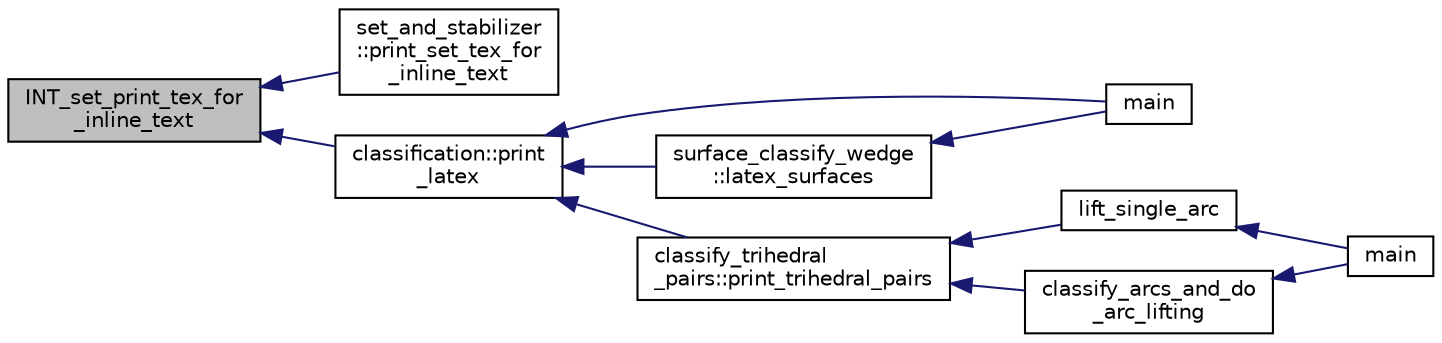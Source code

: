 digraph "INT_set_print_tex_for_inline_text"
{
  edge [fontname="Helvetica",fontsize="10",labelfontname="Helvetica",labelfontsize="10"];
  node [fontname="Helvetica",fontsize="10",shape=record];
  rankdir="LR";
  Node1738 [label="INT_set_print_tex_for\l_inline_text",height=0.2,width=0.4,color="black", fillcolor="grey75", style="filled", fontcolor="black"];
  Node1738 -> Node1739 [dir="back",color="midnightblue",fontsize="10",style="solid",fontname="Helvetica"];
  Node1739 [label="set_and_stabilizer\l::print_set_tex_for\l_inline_text",height=0.2,width=0.4,color="black", fillcolor="white", style="filled",URL="$de/df6/classset__and__stabilizer.html#abded22948be28aa60b8ef9942d7b8198"];
  Node1738 -> Node1740 [dir="back",color="midnightblue",fontsize="10",style="solid",fontname="Helvetica"];
  Node1740 [label="classification::print\l_latex",height=0.2,width=0.4,color="black", fillcolor="white", style="filled",URL="$d0/dff/classclassification.html#a593bfd98080643dfa0d3dc4893f2d7e3"];
  Node1740 -> Node1741 [dir="back",color="midnightblue",fontsize="10",style="solid",fontname="Helvetica"];
  Node1741 [label="main",height=0.2,width=0.4,color="black", fillcolor="white", style="filled",URL="$df/df8/surface__classify_8_c.html#a217dbf8b442f20279ea00b898af96f52"];
  Node1740 -> Node1742 [dir="back",color="midnightblue",fontsize="10",style="solid",fontname="Helvetica"];
  Node1742 [label="classify_trihedral\l_pairs::print_trihedral_pairs",height=0.2,width=0.4,color="black", fillcolor="white", style="filled",URL="$d1/d21/classclassify__trihedral__pairs.html#ada40f83e3f0d1bdbab15498107cb67f3"];
  Node1742 -> Node1743 [dir="back",color="midnightblue",fontsize="10",style="solid",fontname="Helvetica"];
  Node1743 [label="lift_single_arc",height=0.2,width=0.4,color="black", fillcolor="white", style="filled",URL="$d6/dc3/arc__lifting__main_8_c.html#a0bdc148f70112959722a40cf9758d54b"];
  Node1743 -> Node1744 [dir="back",color="midnightblue",fontsize="10",style="solid",fontname="Helvetica"];
  Node1744 [label="main",height=0.2,width=0.4,color="black", fillcolor="white", style="filled",URL="$d6/dc3/arc__lifting__main_8_c.html#a217dbf8b442f20279ea00b898af96f52"];
  Node1742 -> Node1745 [dir="back",color="midnightblue",fontsize="10",style="solid",fontname="Helvetica"];
  Node1745 [label="classify_arcs_and_do\l_arc_lifting",height=0.2,width=0.4,color="black", fillcolor="white", style="filled",URL="$d6/dc3/arc__lifting__main_8_c.html#afdd7be16f16b8c71e9a72fe5f6a0b59c"];
  Node1745 -> Node1744 [dir="back",color="midnightblue",fontsize="10",style="solid",fontname="Helvetica"];
  Node1740 -> Node1746 [dir="back",color="midnightblue",fontsize="10",style="solid",fontname="Helvetica"];
  Node1746 [label="surface_classify_wedge\l::latex_surfaces",height=0.2,width=0.4,color="black", fillcolor="white", style="filled",URL="$d7/d5c/classsurface__classify__wedge.html#a5698763ece48d6f0a605527ca62429c5"];
  Node1746 -> Node1741 [dir="back",color="midnightblue",fontsize="10",style="solid",fontname="Helvetica"];
}
